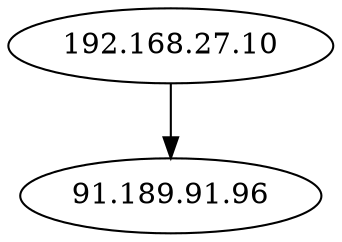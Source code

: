 digraph NWTraffic_update {
  "192.168.27.10" [degree=113, in_degree=0, out_degree=113, activity_score=1.00, total_connections=113];
  "91.189.91.96" [degree=1, in_degree=1, out_degree=0, activity_score=0.10, total_connections=1];
  "192.168.27.10" -> "91.189.91.96" [protocol_UNKNOWN=0.00,protocol_TCP=1.00,protocol_UDP=0.00,protocol_ICMP=0.00,timestamp_sin=0.70,timestamp_cos=-0.72,src_port_type=1.00,dst_port_type=0.00,conn_state_successful=1.00,conn_state_rejected_reset=0.00,conn_state_partial=0.00,conn_state_suspicious=0.00,conn_state_other=0.00,local_orig=1.00,local_resp=0.00,history_length=0.80,orig_bytes=0.32,resp_bytes=0.38,orig_pkts=0.13,resp_pkts=0.13,orig_ip_bytes=0.41,resp_ip_bytes=0.43,service_HTTP=1.00,service_FTP=0.00,service_SSH=0.00,service_DNS=0.00,service_UNKNOWN=0.00  ];
}
